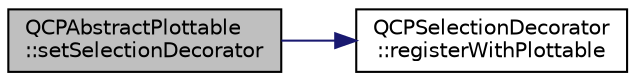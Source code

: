 digraph "QCPAbstractPlottable::setSelectionDecorator"
{
 // LATEX_PDF_SIZE
  edge [fontname="Helvetica",fontsize="10",labelfontname="Helvetica",labelfontsize="10"];
  node [fontname="Helvetica",fontsize="10",shape=record];
  rankdir="LR";
  Node1 [label="QCPAbstractPlottable\l::setSelectionDecorator",height=0.2,width=0.4,color="black", fillcolor="grey75", style="filled", fontcolor="black",tooltip=" "];
  Node1 -> Node2 [color="midnightblue",fontsize="10",style="solid",fontname="Helvetica"];
  Node2 [label="QCPSelectionDecorator\l::registerWithPlottable",height=0.2,width=0.4,color="black", fillcolor="white", style="filled",URL="$classQCPSelectionDecorator.html#af66cb39e308da0285ae5d533e1e85027",tooltip=" "];
}
